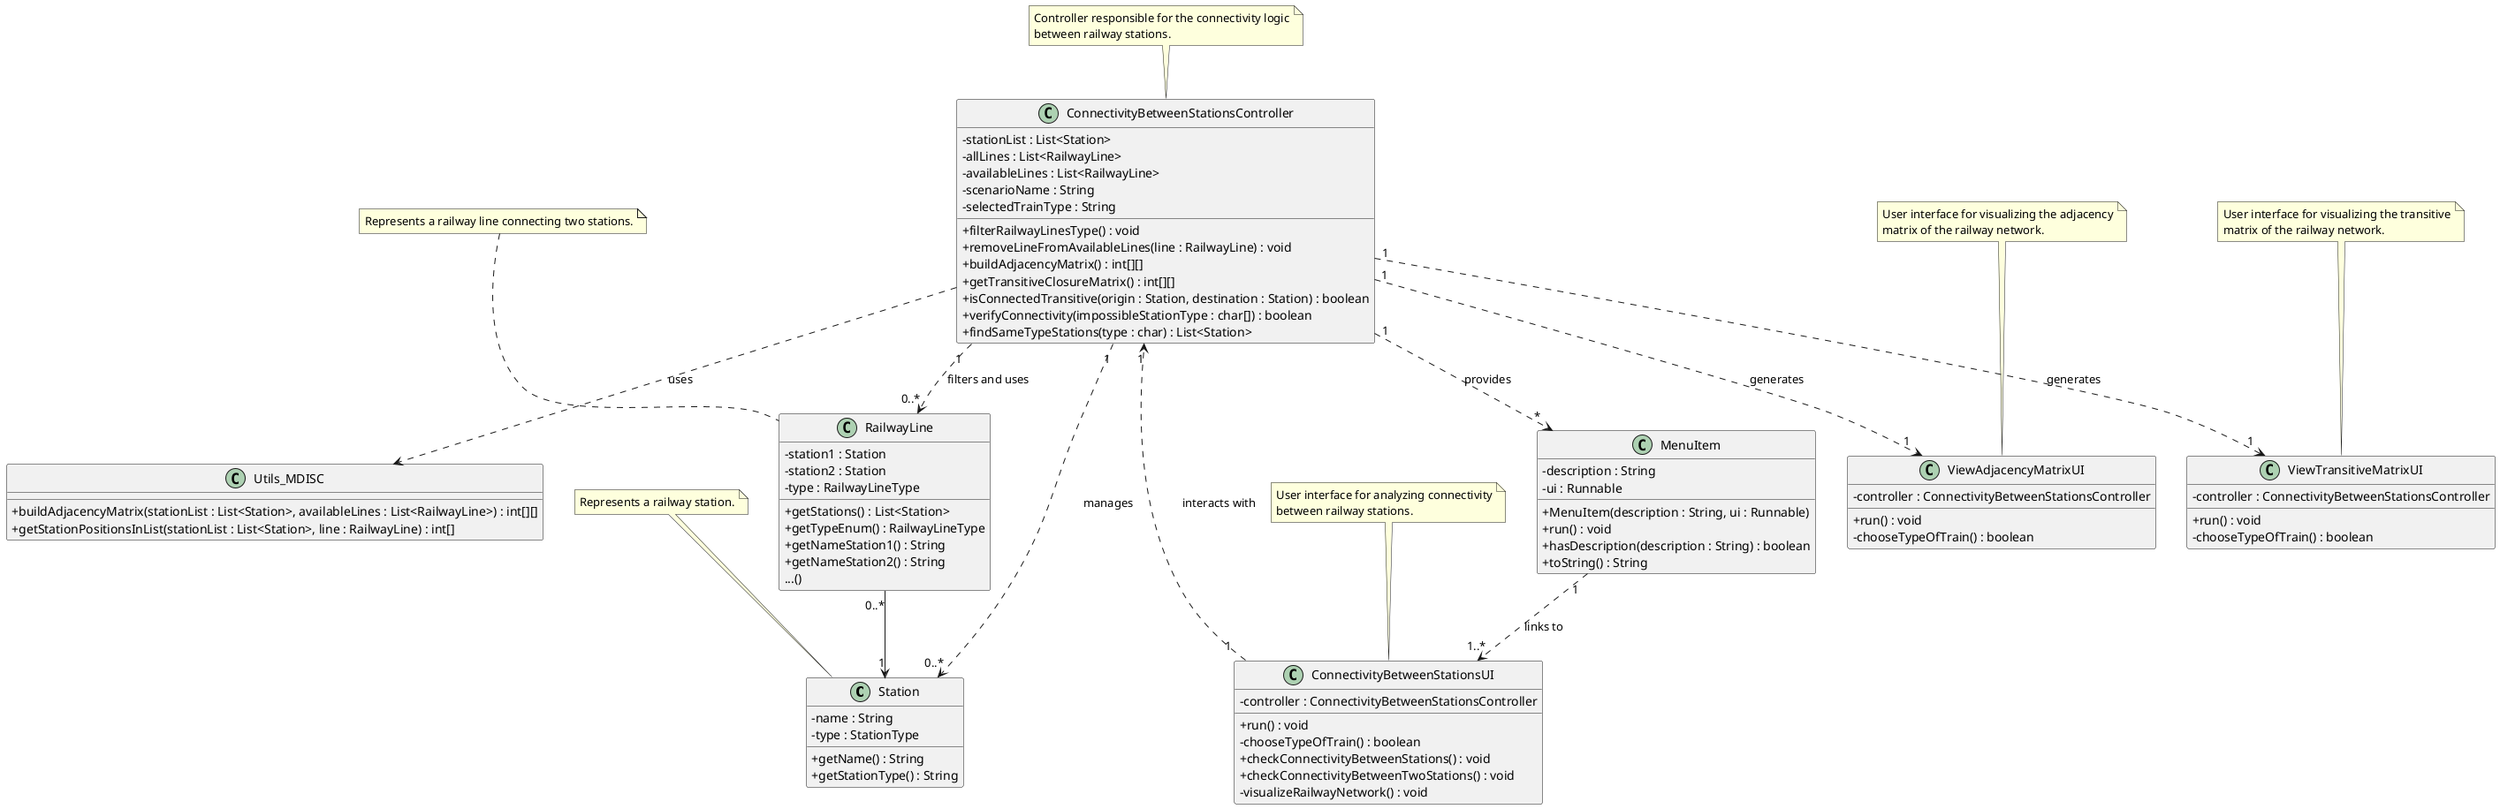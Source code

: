 @startuml
skinparam packageStyle rectangle
skinparam shadowing false
skinparam linetype polyline
skinparam linetype orto
skinparam classAttributeIconSize 0

' --------------------
' DOMAIN CLASSES
' --------------------

class Station {
    - name : String
    - type : StationType
    + getName() : String
    + getStationType() : String
}

class RailwayLine {
    - station1 : Station
    - station2 : Station
    - type : RailwayLineType
    + getStations() : List<Station>
    + getTypeEnum() : RailwayLineType
    + getNameStation1() : String
    + getNameStation2() : String
    ...()
}

' --------------------
' UI
' --------------------
class ConnectivityBetweenStationsUI {
    - controller : ConnectivityBetweenStationsController
    + run() : void
    - chooseTypeOfTrain() : boolean
    + checkConnectivityBetweenStations() : void
    + checkConnectivityBetweenTwoStations() : void
    - visualizeRailwayNetwork() : void
}

class ViewAdjacencyMatrixUI {
    - controller : ConnectivityBetweenStationsController
    + run() : void
    - chooseTypeOfTrain() : boolean
}

class ViewTransitiveMatrixUI {
    - controller : ConnectivityBetweenStationsController
    + run() : void
    - chooseTypeOfTrain() : boolean
}

class MenuItem {
    - description : String
    - ui : Runnable
    + MenuItem(description : String, ui : Runnable)
    + run() : void
    + hasDescription(description : String) : boolean
    + toString() : String
}

' --------------------
' CONTROLLER
' --------------------
class ConnectivityBetweenStationsController {
    - stationList : List<Station>
    - allLines : List<RailwayLine>
    - availableLines : List<RailwayLine>
    - scenarioName : String
    - selectedTrainType : String
    + filterRailwayLinesType() : void
    + removeLineFromAvailableLines(line : RailwayLine) : void
    + buildAdjacencyMatrix() : int[][]
    + getTransitiveClosureMatrix() : int[][]
    + isConnectedTransitive(origin : Station, destination : Station) : boolean
    + verifyConnectivity(impossibleStationType : char[]) : boolean
    + findSameTypeStations(type : char) : List<Station>
}

' --------------------
' Utils
' --------------------
class Utils_MDISC {
    + buildAdjacencyMatrix(stationList : List<Station>, availableLines : List<RailwayLine>) : int[][]
    + getStationPositionsInList(stationList : List<Station>, line : RailwayLine) : int[]
}

' --------------------
' RELATIONSHIPS
' --------------------
RailwayLine "0..*" --> "1" Station
ConnectivityBetweenStationsController "1" .> "0..*" Station : manages
ConnectivityBetweenStationsController "1" ..> "0..*" RailwayLine : filters and uses
ConnectivityBetweenStationsController "1" ..> "1" ViewAdjacencyMatrixUI : generates
ConnectivityBetweenStationsController "1" ..> "1" ViewTransitiveMatrixUI : generates
ConnectivityBetweenStationsController "1" ..> "*" MenuItem : provides
ConnectivityBetweenStationsUI "1" .> "1" ConnectivityBetweenStationsController : interacts with
MenuItem "1" ..> "1..*" ConnectivityBetweenStationsUI : links to
ConnectivityBetweenStationsController ..> Utils_MDISC : uses

' --------------------
' NOTES
' --------------------
note top of ConnectivityBetweenStationsUI
User interface for analyzing connectivity
between railway stations.
end note

note top of ConnectivityBetweenStationsController
Controller responsible for the connectivity logic
between railway stations.
end note

note top of ViewAdjacencyMatrixUI
User interface for visualizing the adjacency
matrix of the railway network.
end note

note top of ViewTransitiveMatrixUI
User interface for visualizing the transitive
matrix of the railway network.
end note

note top of Station
Represents a railway station.
end note

note top of RailwayLine
Represents a railway line connecting two stations.
end note
@enduml